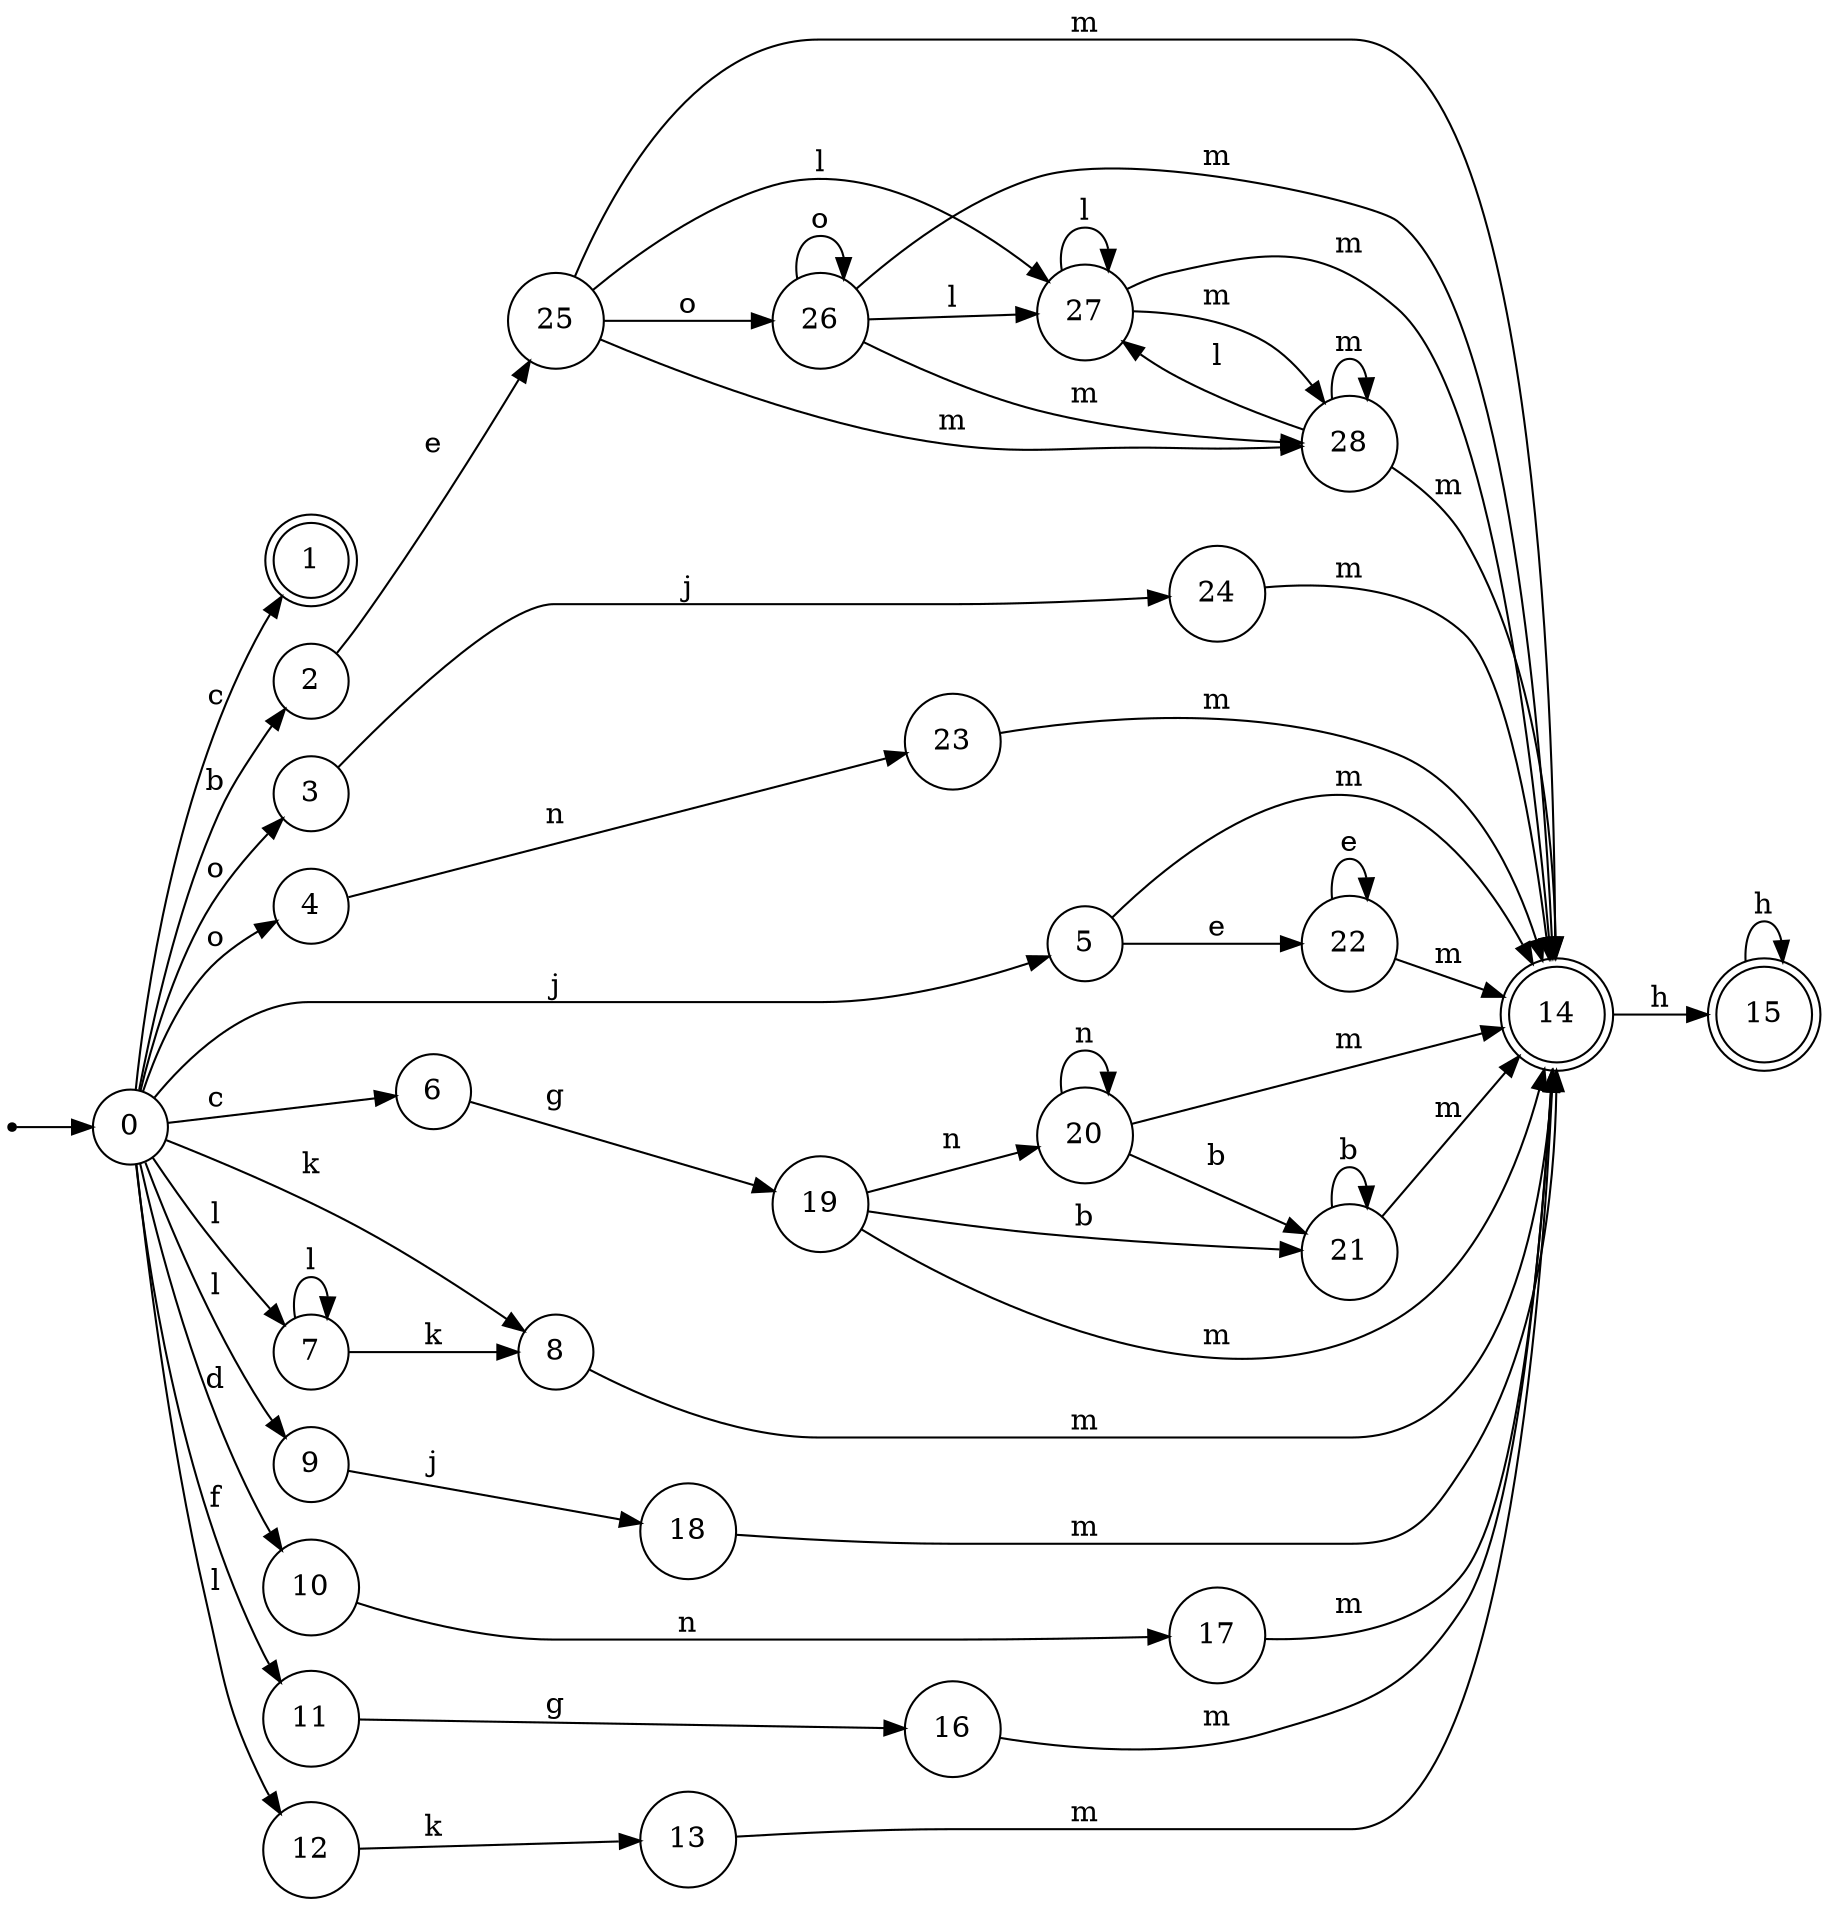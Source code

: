 digraph finite_state_machine {
rankdir=LR;
size="20,20";
node [shape = point]; "dummy0"
node [shape = circle]; "0";
"dummy0" -> "0";
node [shape = doublecircle]; "1";node [shape = circle]; "2";
node [shape = circle]; "3";
node [shape = circle]; "4";
node [shape = circle]; "5";
node [shape = circle]; "6";
node [shape = circle]; "7";
node [shape = circle]; "8";
node [shape = circle]; "9";
node [shape = circle]; "10";
node [shape = circle]; "11";
node [shape = circle]; "12";
node [shape = circle]; "13";
node [shape = doublecircle]; "14";node [shape = doublecircle]; "15";node [shape = circle]; "16";
node [shape = circle]; "17";
node [shape = circle]; "18";
node [shape = circle]; "19";
node [shape = circle]; "20";
node [shape = circle]; "21";
node [shape = circle]; "22";
node [shape = circle]; "23";
node [shape = circle]; "24";
node [shape = circle]; "25";
node [shape = circle]; "26";
node [shape = circle]; "27";
node [shape = circle]; "28";
"0" -> "1" [label = "c"];
 "0" -> "6" [label = "c"];
 "0" -> "2" [label = "b"];
 "0" -> "3" [label = "o"];
 "0" -> "4" [label = "o"];
 "0" -> "5" [label = "j"];
 "0" -> "9" [label = "l"];
 "0" -> "12" [label = "l"];
 "0" -> "7" [label = "l"];
 "0" -> "8" [label = "k"];
 "0" -> "10" [label = "d"];
 "0" -> "11" [label = "f"];
 "12" -> "13" [label = "k"];
 "13" -> "14" [label = "m"];
 "14" -> "15" [label = "h"];
 "15" -> "15" [label = "h"];
 "11" -> "16" [label = "g"];
 "16" -> "14" [label = "m"];
 "10" -> "17" [label = "n"];
 "17" -> "14" [label = "m"];
 "9" -> "18" [label = "j"];
 "18" -> "14" [label = "m"];
 "8" -> "14" [label = "m"];
 "7" -> "7" [label = "l"];
 "7" -> "8" [label = "k"];
 "6" -> "19" [label = "g"];
 "19" -> "20" [label = "n"];
 "19" -> "21" [label = "b"];
 "19" -> "14" [label = "m"];
 "21" -> "21" [label = "b"];
 "21" -> "14" [label = "m"];
 "20" -> "20" [label = "n"];
 "20" -> "21" [label = "b"];
 "20" -> "14" [label = "m"];
 "5" -> "22" [label = "e"];
 "5" -> "14" [label = "m"];
 "22" -> "22" [label = "e"];
 "22" -> "14" [label = "m"];
 "4" -> "23" [label = "n"];
 "23" -> "14" [label = "m"];
 "3" -> "24" [label = "j"];
 "24" -> "14" [label = "m"];
 "2" -> "25" [label = "e"];
 "25" -> "26" [label = "o"];
 "25" -> "27" [label = "l"];
 "25" -> "28" [label = "m"];
 "25" -> "14" [label = "m"];
 "28" -> "28" [label = "m"];
 "28" -> "14" [label = "m"];
 "28" -> "27" [label = "l"];
 "27" -> "27" [label = "l"];
 "27" -> "28" [label = "m"];
 "27" -> "14" [label = "m"];
 "26" -> "26" [label = "o"];
 "26" -> "27" [label = "l"];
 "26" -> "28" [label = "m"];
 "26" -> "14" [label = "m"];
 }
